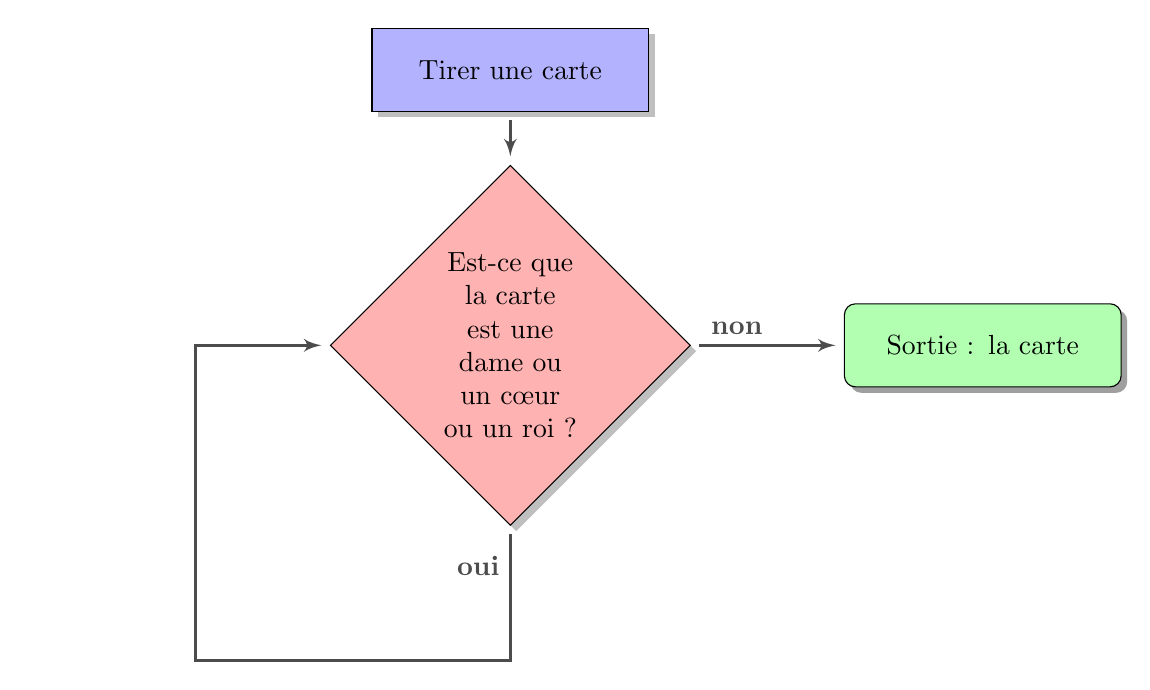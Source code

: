 \usetikzlibrary{shadows,arrows, shapes}

% Define block styles


\tikzstyle{boxstyle} =  [draw, text width=8em, text centered, minimum width=10em,  minimum height=3em, drop shadow]

\tikzstyle{boxinput} = [boxstyle, rounded corners, drop shadow, fill=green!30]
\tikzstyle{instruction} = [boxstyle,  fill=blue!30]
\tikzstyle{ifthen} = [boxstyle,  text width=5em, diamond, fill=red!30]

\tikzstyle{line} = [draw, very thick, shorten <=3pt,shorten >=3pt, color=black!70, -latex']



\begin{tikzpicture}[scale=1,every node/.style={transform shape}]


%Draw diagram elements
\path node(P1)[ifthen] {Est-ce que la carte est une dame ou un c\oe ur ou un roi ?};

\path (P1)+(0,3.5) node(P0)[instruction] {Tirer une carte};
\path (P1)+(6,0) node(P3)[boxinput] {Sortie : la carte};


% Draw arrows between elements
\path[line] (P0.south) -- (P1);
\path[line] (P1.east) --node [above, pos=0.3] {\bf non} (P3);

%\path[line] (P1.south)--node [left,pos=0.3] {\bf oui}++(0,-2)--++(-3.5,0) --(-3.5,0)--(P1.west);
\path[line] (P1.south)--node [left,pos=0.3] {\bf oui}(0,-4)--(-4,-4)--(-4,0)--(P1.west);

\end{tikzpicture}